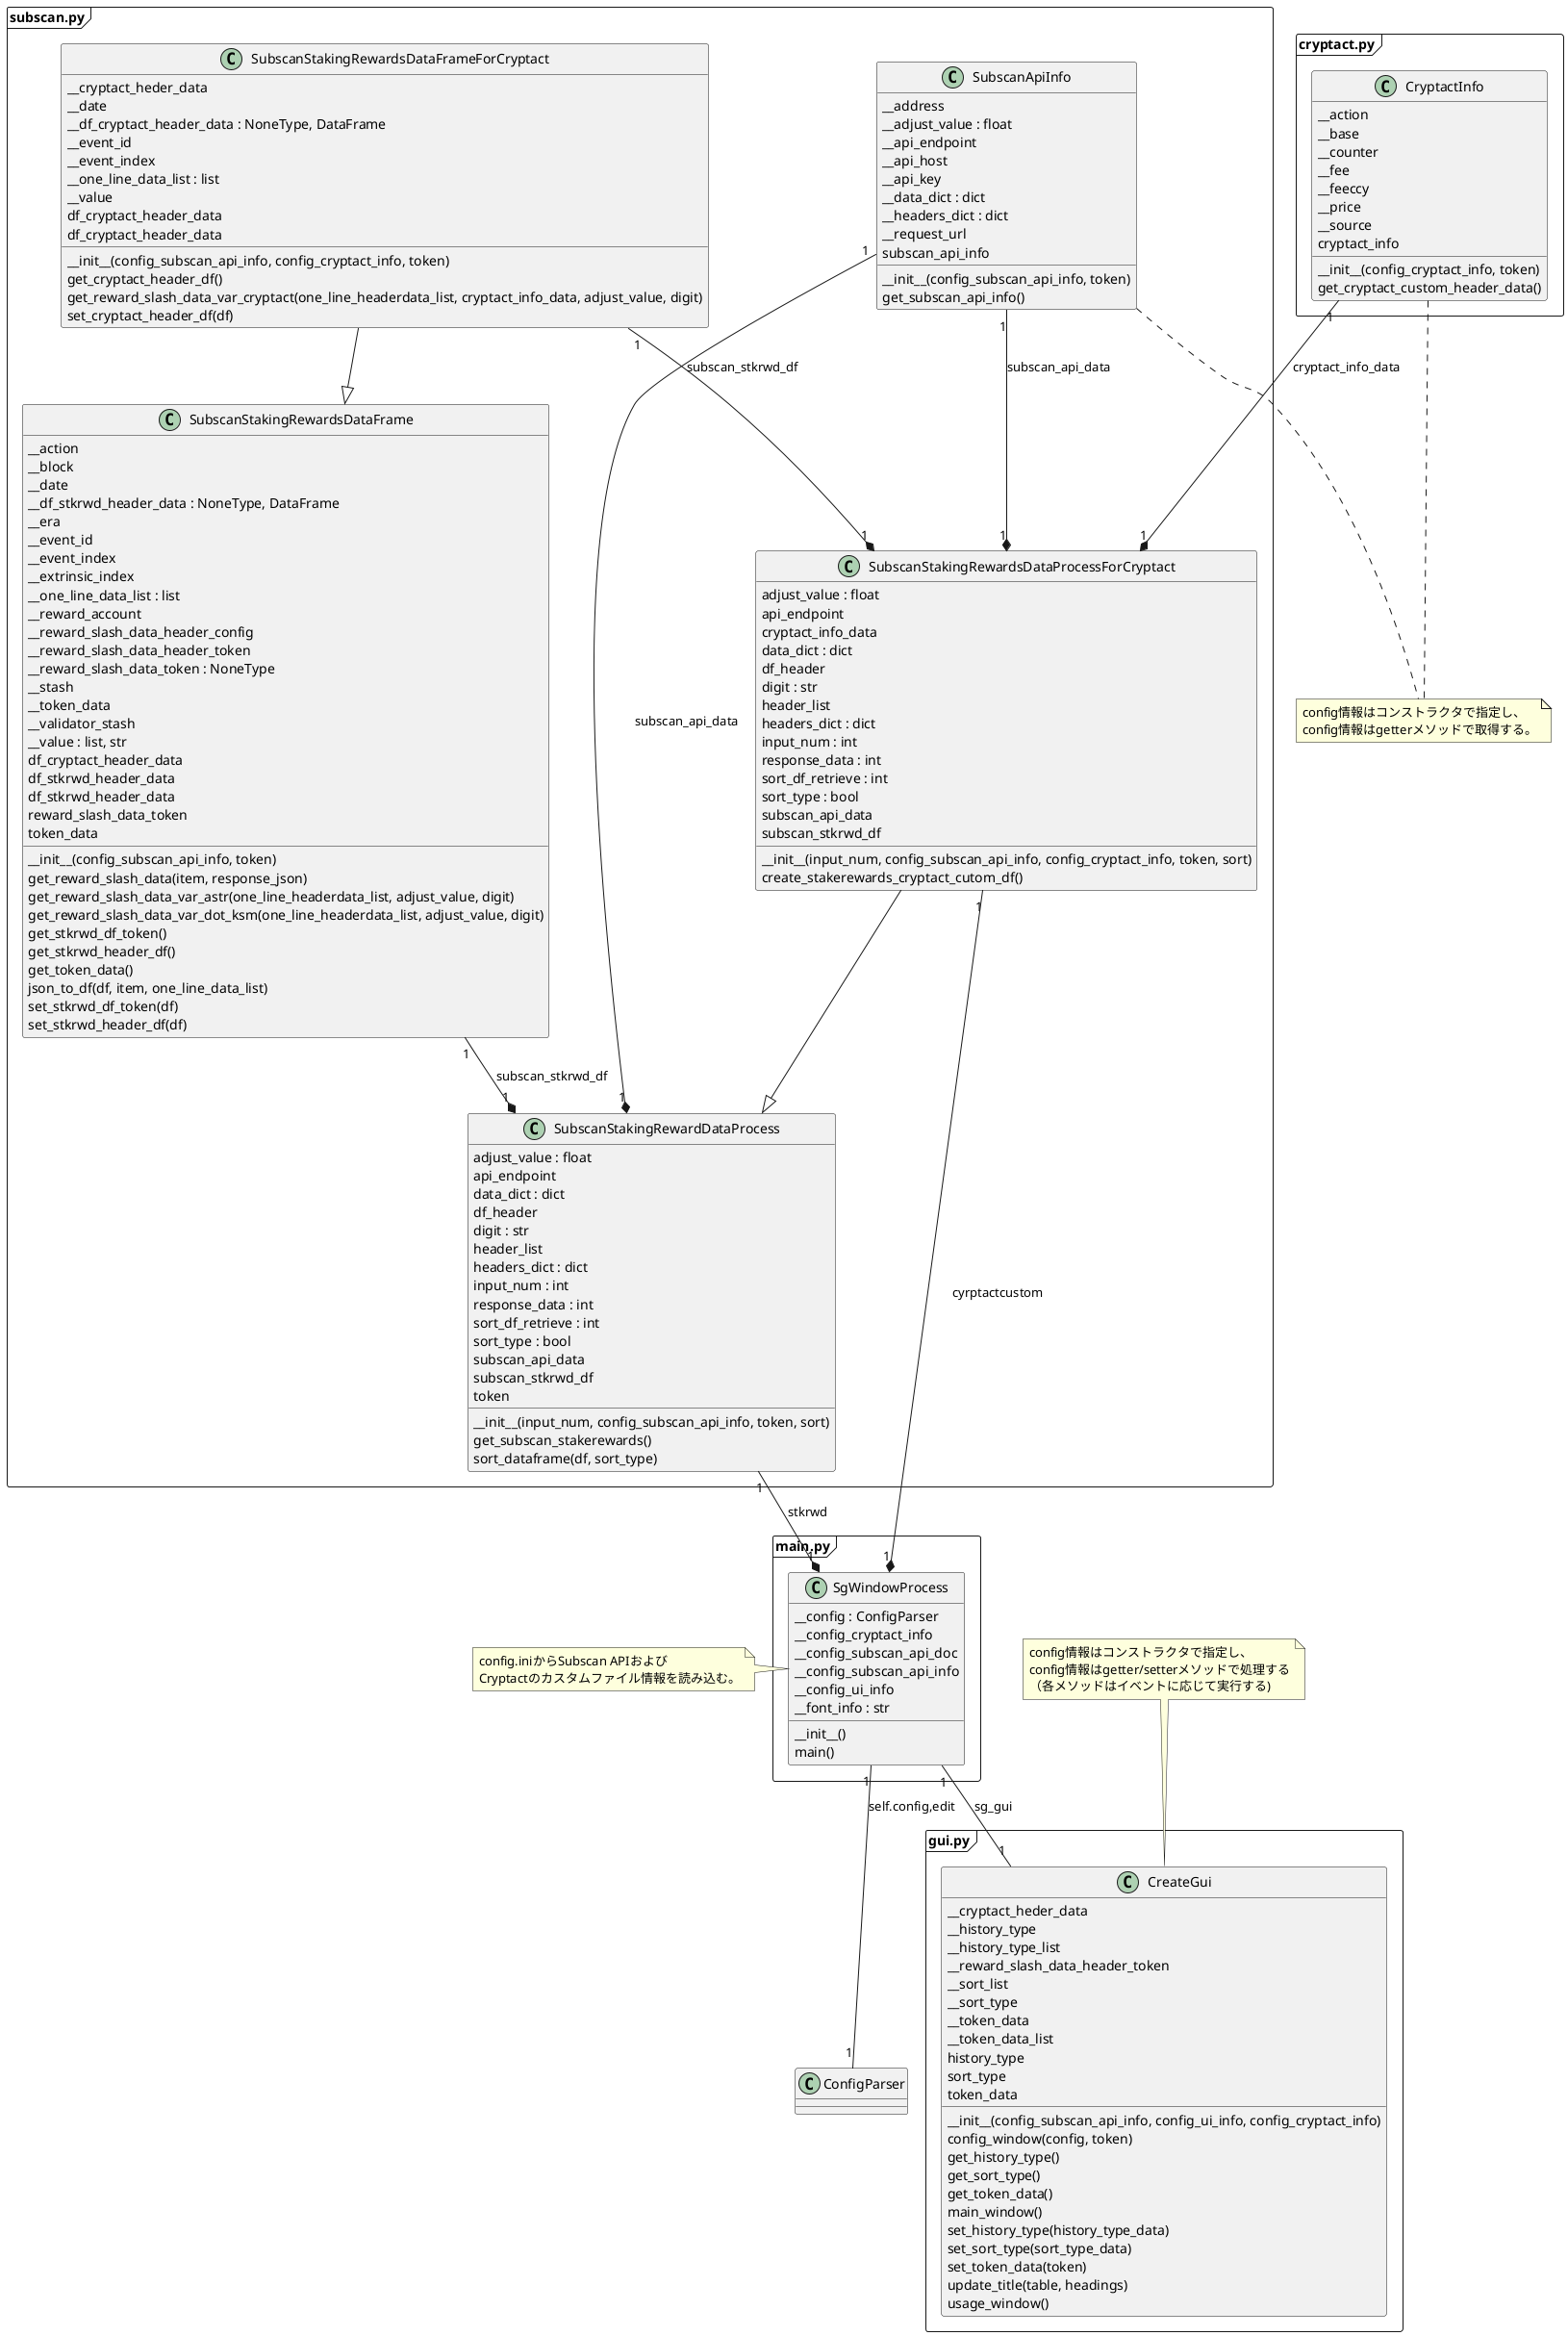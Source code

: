 @startuml classes_dlSubscanStakingRewardsHistory
set namespaceSeparator none

package main.py <<Frame>>{
  class "SgWindowProcess" as src.main.SgWindowProcess {
    __config : ConfigParser
    __config_cryptact_info
    __config_subscan_api_doc
    __config_subscan_api_info
    __config_ui_info
    __font_info : str
    __init__()
    main()
  }
}
note left: config.iniからSubscan APIおよび\nCryptactのカスタムファイル情報を読み込む。

class "ConfigParser" as configparser.ConfigParser {
}

package gui.py <<Frame>>{
  class "CreateGui" as src.gui.CreateGui {
    __cryptact_heder_data
    __history_type
    __history_type_list
    __reward_slash_data_header_token
    __sort_list
    __sort_type
    __token_data
    __token_data_list
    history_type
    sort_type
    token_data
    __init__(config_subscan_api_info, config_ui_info, config_cryptact_info)
    config_window(config, token)
    get_history_type()
    get_sort_type()
    get_token_data()
    main_window()
    set_history_type(history_type_data)
    set_sort_type(sort_type_data)
    set_token_data(token)
    update_title(table, headings)
    usage_window()
  }
}
note top: config情報はコンストラクタで指定し、\nconfig情報はgetter/setterメソッドで処理する\n（各メソッドはイベントに応じて実行する)\

package cryptact.py <<Frame>>{
  class "CryptactInfo" as src.cryptact.CryptactInfo {
    __action
    __base
    __counter
    __fee
    __feeccy
    __price
    __source
    cryptact_info
    __init__(config_cryptact_info, token)
    get_cryptact_custom_header_data()
  }
}

package subscan.py <<Frame>>{
  class "SubscanApiInfo" as src.subscan.SubscanApiInfo {
    __address
    __adjust_value : float
    __api_endpoint
    __api_host
    __api_key
    __data_dict : dict
    __headers_dict : dict
    __request_url
    subscan_api_info
    __init__(config_subscan_api_info, token)
    get_subscan_api_info()
  }

  class "SubscanStakingRewardDataProcess" as src.subscan.SubscanStakingRewardDataProcess {
    adjust_value : float
    api_endpoint
    data_dict : dict
    df_header
    digit : str
    header_list
    headers_dict : dict
    input_num : int
    response_data : int
    sort_df_retrieve : int
    sort_type : bool
    subscan_api_data
    subscan_stkrwd_df
    token
    __init__(input_num, config_subscan_api_info, token, sort)
    get_subscan_stakerewards()
    sort_dataframe(df, sort_type)
  }
  class "SubscanStakingRewardsDataFrame" as src.subscan.SubscanStakingRewardsDataFrame {
    __action
    __block
    __date
    __df_stkrwd_header_data : NoneType, DataFrame
    __era
    __event_id
    __event_index
    __extrinsic_index
    __one_line_data_list : list
    __reward_account
    __reward_slash_data_header_config
    __reward_slash_data_header_token
    __reward_slash_data_token : NoneType
    __stash
    __token_data
    __validator_stash
    __value : list, str
    df_cryptact_header_data
    df_stkrwd_header_data
    df_stkrwd_header_data
    reward_slash_data_token
    token_data
    __init__(config_subscan_api_info, token)
    get_reward_slash_data(item, response_json)
    get_reward_slash_data_var_astr(one_line_headerdata_list, adjust_value, digit)
    get_reward_slash_data_var_dot_ksm(one_line_headerdata_list, adjust_value, digit)
    get_stkrwd_df_token()
    get_stkrwd_header_df()
    get_token_data()
    json_to_df(df, item, one_line_data_list)
    set_stkrwd_df_token(df)
    set_stkrwd_header_df(df)
  }
  class "SubscanStakingRewardsDataFrameForCryptact" as src.subscan.SubscanStakingRewardsDataFrameForCryptact {
    __cryptact_heder_data
    __date
    __df_cryptact_header_data : NoneType, DataFrame
    __event_id
    __event_index
    __one_line_data_list : list
    __value
    df_cryptact_header_data
    df_cryptact_header_data
    __init__(config_subscan_api_info, config_cryptact_info, token)
    get_cryptact_header_df()
    get_reward_slash_data_var_cryptact(one_line_headerdata_list, cryptact_info_data, adjust_value, digit)
    set_cryptact_header_df(df)
  }
  class "SubscanStakingRewardsDataProcessForCryptact" as src.subscan.SubscanStakingRewardsDataProcessForCryptact {
    adjust_value : float
    api_endpoint
    cryptact_info_data
    data_dict : dict
    df_header
    digit : str
    header_list
    headers_dict : dict
    input_num : int
    response_data : int
    sort_df_retrieve : int
    sort_type : bool
    subscan_api_data
    subscan_stkrwd_df
    __init__(input_num, config_subscan_api_info, config_cryptact_info, token, sort)
    create_stakerewards_cryptact_cutom_df()
  }
}

note "config情報はコンストラクタで指定し、\nconfig情報はgetterメソッドで取得する。" as N2
src.subscan.SubscanApiInfo .. N2
src.cryptact.CryptactInfo .. N2

src.main.SgWindowProcess "1" -- "1" configparser.ConfigParser : self.config,edit
src.main.SgWindowProcess "1" -- "1" src.gui.CreateGui : sg_gui
src.subscan.SubscanStakingRewardDataProcess "1" --* "1" src.main.SgWindowProcess : stkrwd
src.subscan.SubscanStakingRewardsDataProcessForCryptact "1" --* "1" src.main.SgWindowProcess : cyrptactcustom
src.subscan.SubscanStakingRewardsDataFrameForCryptact --|> src.subscan.SubscanStakingRewardsDataFrame
src.subscan.SubscanStakingRewardsDataProcessForCryptact --|> src.subscan.SubscanStakingRewardDataProcess
src.subscan.SubscanApiInfo "1" --* "1" src.subscan.SubscanStakingRewardDataProcess : subscan_api_data
src.subscan.SubscanApiInfo "1" --* "1" src.subscan.SubscanStakingRewardsDataProcessForCryptact : subscan_api_data
src.subscan.SubscanStakingRewardsDataFrame "1" --* "1" src.subscan.SubscanStakingRewardDataProcess : subscan_stkrwd_df
src.subscan.SubscanStakingRewardsDataFrameForCryptact "1" --* "1" src.subscan.SubscanStakingRewardsDataProcessForCryptact : subscan_stkrwd_df
src.cryptact.CryptactInfo "1" --* "1" src.subscan.SubscanStakingRewardsDataProcessForCryptact : cryptact_info_data
@enduml
